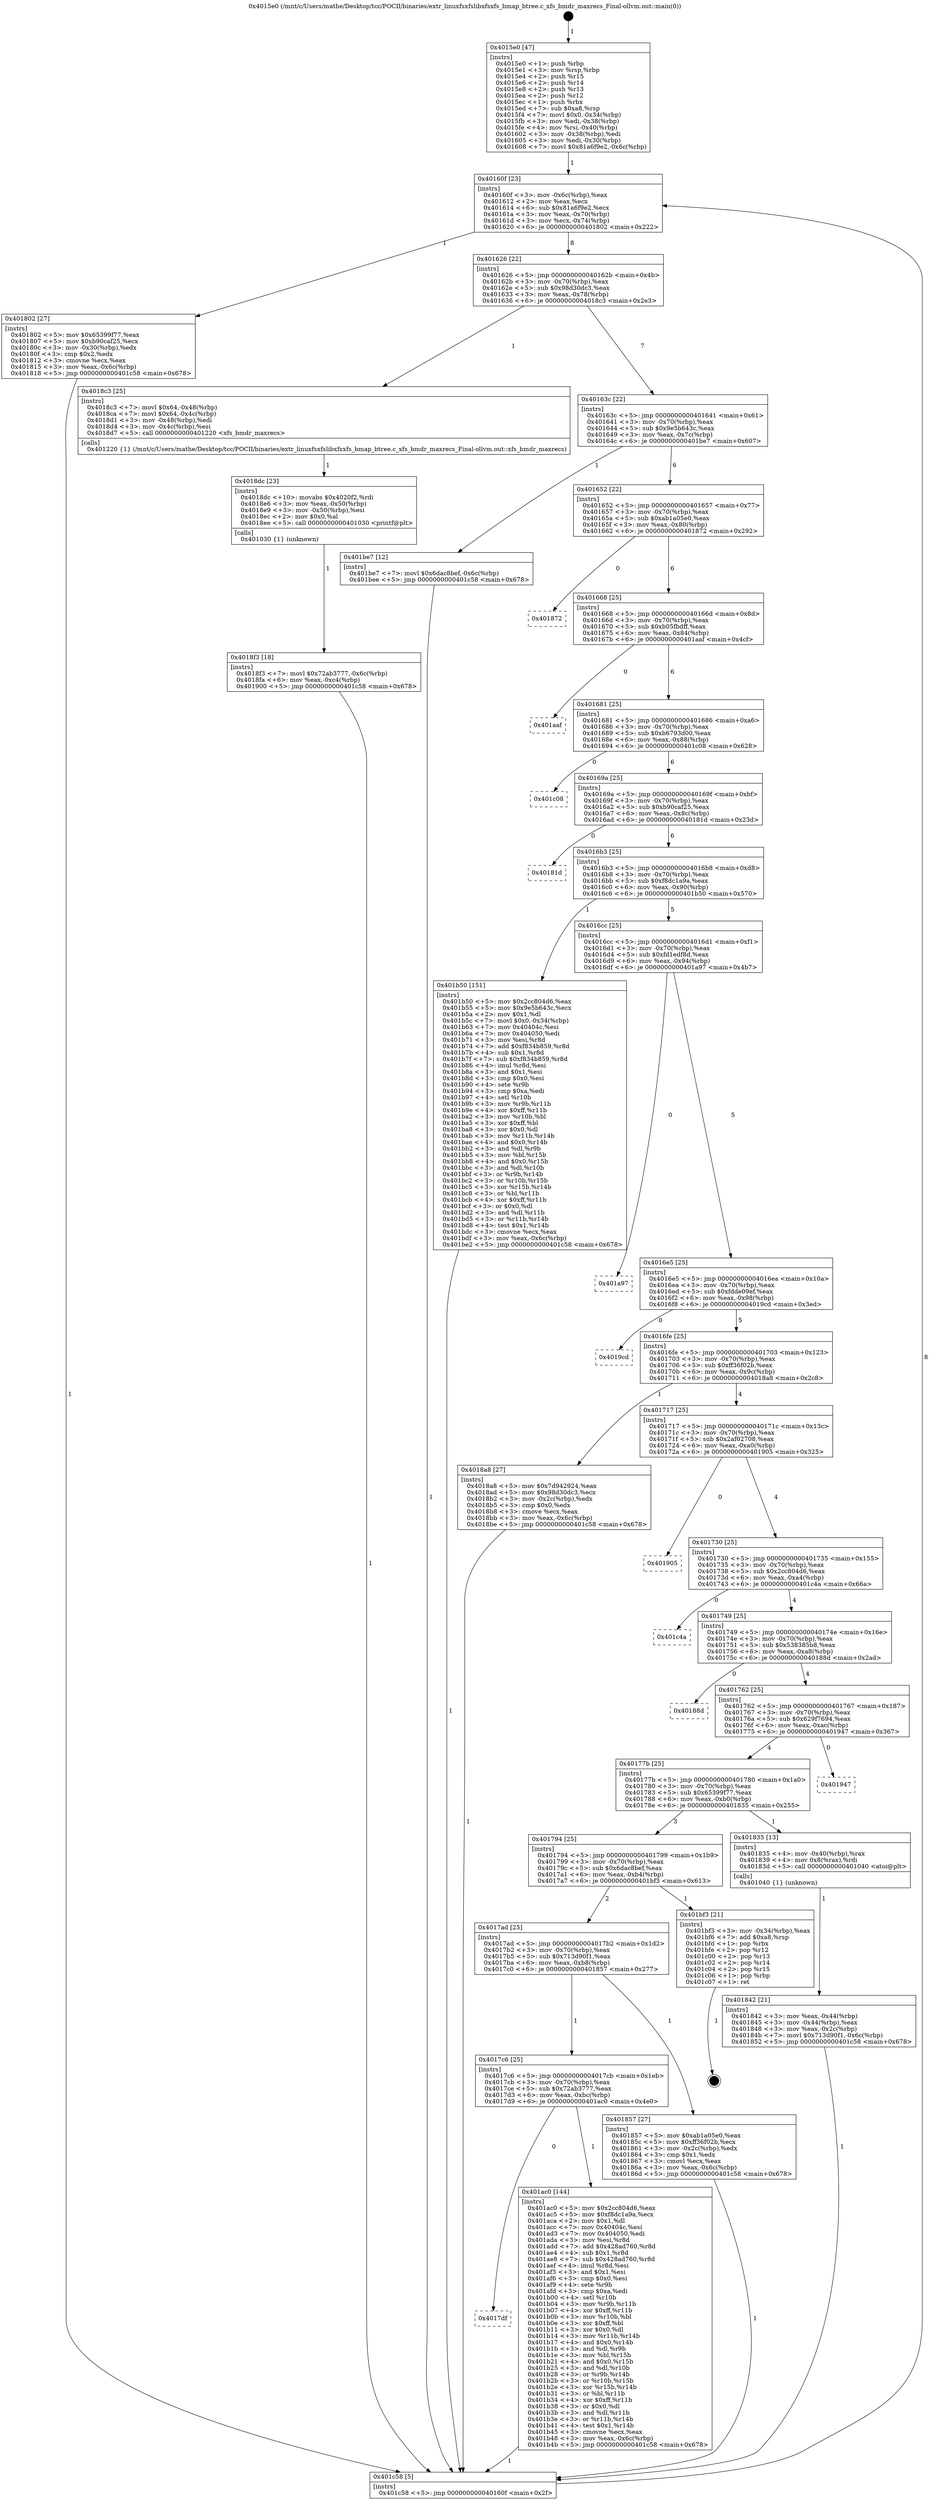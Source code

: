 digraph "0x4015e0" {
  label = "0x4015e0 (/mnt/c/Users/mathe/Desktop/tcc/POCII/binaries/extr_linuxfsxfslibxfsxfs_bmap_btree.c_xfs_bmdr_maxrecs_Final-ollvm.out::main(0))"
  labelloc = "t"
  node[shape=record]

  Entry [label="",width=0.3,height=0.3,shape=circle,fillcolor=black,style=filled]
  "0x40160f" [label="{
     0x40160f [23]\l
     | [instrs]\l
     &nbsp;&nbsp;0x40160f \<+3\>: mov -0x6c(%rbp),%eax\l
     &nbsp;&nbsp;0x401612 \<+2\>: mov %eax,%ecx\l
     &nbsp;&nbsp;0x401614 \<+6\>: sub $0x81a6f9e2,%ecx\l
     &nbsp;&nbsp;0x40161a \<+3\>: mov %eax,-0x70(%rbp)\l
     &nbsp;&nbsp;0x40161d \<+3\>: mov %ecx,-0x74(%rbp)\l
     &nbsp;&nbsp;0x401620 \<+6\>: je 0000000000401802 \<main+0x222\>\l
  }"]
  "0x401802" [label="{
     0x401802 [27]\l
     | [instrs]\l
     &nbsp;&nbsp;0x401802 \<+5\>: mov $0x65399f77,%eax\l
     &nbsp;&nbsp;0x401807 \<+5\>: mov $0xb90caf25,%ecx\l
     &nbsp;&nbsp;0x40180c \<+3\>: mov -0x30(%rbp),%edx\l
     &nbsp;&nbsp;0x40180f \<+3\>: cmp $0x2,%edx\l
     &nbsp;&nbsp;0x401812 \<+3\>: cmovne %ecx,%eax\l
     &nbsp;&nbsp;0x401815 \<+3\>: mov %eax,-0x6c(%rbp)\l
     &nbsp;&nbsp;0x401818 \<+5\>: jmp 0000000000401c58 \<main+0x678\>\l
  }"]
  "0x401626" [label="{
     0x401626 [22]\l
     | [instrs]\l
     &nbsp;&nbsp;0x401626 \<+5\>: jmp 000000000040162b \<main+0x4b\>\l
     &nbsp;&nbsp;0x40162b \<+3\>: mov -0x70(%rbp),%eax\l
     &nbsp;&nbsp;0x40162e \<+5\>: sub $0x98d30dc3,%eax\l
     &nbsp;&nbsp;0x401633 \<+3\>: mov %eax,-0x78(%rbp)\l
     &nbsp;&nbsp;0x401636 \<+6\>: je 00000000004018c3 \<main+0x2e3\>\l
  }"]
  "0x401c58" [label="{
     0x401c58 [5]\l
     | [instrs]\l
     &nbsp;&nbsp;0x401c58 \<+5\>: jmp 000000000040160f \<main+0x2f\>\l
  }"]
  "0x4015e0" [label="{
     0x4015e0 [47]\l
     | [instrs]\l
     &nbsp;&nbsp;0x4015e0 \<+1\>: push %rbp\l
     &nbsp;&nbsp;0x4015e1 \<+3\>: mov %rsp,%rbp\l
     &nbsp;&nbsp;0x4015e4 \<+2\>: push %r15\l
     &nbsp;&nbsp;0x4015e6 \<+2\>: push %r14\l
     &nbsp;&nbsp;0x4015e8 \<+2\>: push %r13\l
     &nbsp;&nbsp;0x4015ea \<+2\>: push %r12\l
     &nbsp;&nbsp;0x4015ec \<+1\>: push %rbx\l
     &nbsp;&nbsp;0x4015ed \<+7\>: sub $0xa8,%rsp\l
     &nbsp;&nbsp;0x4015f4 \<+7\>: movl $0x0,-0x34(%rbp)\l
     &nbsp;&nbsp;0x4015fb \<+3\>: mov %edi,-0x38(%rbp)\l
     &nbsp;&nbsp;0x4015fe \<+4\>: mov %rsi,-0x40(%rbp)\l
     &nbsp;&nbsp;0x401602 \<+3\>: mov -0x38(%rbp),%edi\l
     &nbsp;&nbsp;0x401605 \<+3\>: mov %edi,-0x30(%rbp)\l
     &nbsp;&nbsp;0x401608 \<+7\>: movl $0x81a6f9e2,-0x6c(%rbp)\l
  }"]
  Exit [label="",width=0.3,height=0.3,shape=circle,fillcolor=black,style=filled,peripheries=2]
  "0x4018c3" [label="{
     0x4018c3 [25]\l
     | [instrs]\l
     &nbsp;&nbsp;0x4018c3 \<+7\>: movl $0x64,-0x48(%rbp)\l
     &nbsp;&nbsp;0x4018ca \<+7\>: movl $0x64,-0x4c(%rbp)\l
     &nbsp;&nbsp;0x4018d1 \<+3\>: mov -0x48(%rbp),%edi\l
     &nbsp;&nbsp;0x4018d4 \<+3\>: mov -0x4c(%rbp),%esi\l
     &nbsp;&nbsp;0x4018d7 \<+5\>: call 0000000000401220 \<xfs_bmdr_maxrecs\>\l
     | [calls]\l
     &nbsp;&nbsp;0x401220 \{1\} (/mnt/c/Users/mathe/Desktop/tcc/POCII/binaries/extr_linuxfsxfslibxfsxfs_bmap_btree.c_xfs_bmdr_maxrecs_Final-ollvm.out::xfs_bmdr_maxrecs)\l
  }"]
  "0x40163c" [label="{
     0x40163c [22]\l
     | [instrs]\l
     &nbsp;&nbsp;0x40163c \<+5\>: jmp 0000000000401641 \<main+0x61\>\l
     &nbsp;&nbsp;0x401641 \<+3\>: mov -0x70(%rbp),%eax\l
     &nbsp;&nbsp;0x401644 \<+5\>: sub $0x9e5b643c,%eax\l
     &nbsp;&nbsp;0x401649 \<+3\>: mov %eax,-0x7c(%rbp)\l
     &nbsp;&nbsp;0x40164c \<+6\>: je 0000000000401be7 \<main+0x607\>\l
  }"]
  "0x4017df" [label="{
     0x4017df\l
  }", style=dashed]
  "0x401be7" [label="{
     0x401be7 [12]\l
     | [instrs]\l
     &nbsp;&nbsp;0x401be7 \<+7\>: movl $0x6dac8bef,-0x6c(%rbp)\l
     &nbsp;&nbsp;0x401bee \<+5\>: jmp 0000000000401c58 \<main+0x678\>\l
  }"]
  "0x401652" [label="{
     0x401652 [22]\l
     | [instrs]\l
     &nbsp;&nbsp;0x401652 \<+5\>: jmp 0000000000401657 \<main+0x77\>\l
     &nbsp;&nbsp;0x401657 \<+3\>: mov -0x70(%rbp),%eax\l
     &nbsp;&nbsp;0x40165a \<+5\>: sub $0xab1a05e0,%eax\l
     &nbsp;&nbsp;0x40165f \<+3\>: mov %eax,-0x80(%rbp)\l
     &nbsp;&nbsp;0x401662 \<+6\>: je 0000000000401872 \<main+0x292\>\l
  }"]
  "0x401ac0" [label="{
     0x401ac0 [144]\l
     | [instrs]\l
     &nbsp;&nbsp;0x401ac0 \<+5\>: mov $0x2cc804d6,%eax\l
     &nbsp;&nbsp;0x401ac5 \<+5\>: mov $0xf8dc1a9a,%ecx\l
     &nbsp;&nbsp;0x401aca \<+2\>: mov $0x1,%dl\l
     &nbsp;&nbsp;0x401acc \<+7\>: mov 0x40404c,%esi\l
     &nbsp;&nbsp;0x401ad3 \<+7\>: mov 0x404050,%edi\l
     &nbsp;&nbsp;0x401ada \<+3\>: mov %esi,%r8d\l
     &nbsp;&nbsp;0x401add \<+7\>: add $0x428ad760,%r8d\l
     &nbsp;&nbsp;0x401ae4 \<+4\>: sub $0x1,%r8d\l
     &nbsp;&nbsp;0x401ae8 \<+7\>: sub $0x428ad760,%r8d\l
     &nbsp;&nbsp;0x401aef \<+4\>: imul %r8d,%esi\l
     &nbsp;&nbsp;0x401af3 \<+3\>: and $0x1,%esi\l
     &nbsp;&nbsp;0x401af6 \<+3\>: cmp $0x0,%esi\l
     &nbsp;&nbsp;0x401af9 \<+4\>: sete %r9b\l
     &nbsp;&nbsp;0x401afd \<+3\>: cmp $0xa,%edi\l
     &nbsp;&nbsp;0x401b00 \<+4\>: setl %r10b\l
     &nbsp;&nbsp;0x401b04 \<+3\>: mov %r9b,%r11b\l
     &nbsp;&nbsp;0x401b07 \<+4\>: xor $0xff,%r11b\l
     &nbsp;&nbsp;0x401b0b \<+3\>: mov %r10b,%bl\l
     &nbsp;&nbsp;0x401b0e \<+3\>: xor $0xff,%bl\l
     &nbsp;&nbsp;0x401b11 \<+3\>: xor $0x0,%dl\l
     &nbsp;&nbsp;0x401b14 \<+3\>: mov %r11b,%r14b\l
     &nbsp;&nbsp;0x401b17 \<+4\>: and $0x0,%r14b\l
     &nbsp;&nbsp;0x401b1b \<+3\>: and %dl,%r9b\l
     &nbsp;&nbsp;0x401b1e \<+3\>: mov %bl,%r15b\l
     &nbsp;&nbsp;0x401b21 \<+4\>: and $0x0,%r15b\l
     &nbsp;&nbsp;0x401b25 \<+3\>: and %dl,%r10b\l
     &nbsp;&nbsp;0x401b28 \<+3\>: or %r9b,%r14b\l
     &nbsp;&nbsp;0x401b2b \<+3\>: or %r10b,%r15b\l
     &nbsp;&nbsp;0x401b2e \<+3\>: xor %r15b,%r14b\l
     &nbsp;&nbsp;0x401b31 \<+3\>: or %bl,%r11b\l
     &nbsp;&nbsp;0x401b34 \<+4\>: xor $0xff,%r11b\l
     &nbsp;&nbsp;0x401b38 \<+3\>: or $0x0,%dl\l
     &nbsp;&nbsp;0x401b3b \<+3\>: and %dl,%r11b\l
     &nbsp;&nbsp;0x401b3e \<+3\>: or %r11b,%r14b\l
     &nbsp;&nbsp;0x401b41 \<+4\>: test $0x1,%r14b\l
     &nbsp;&nbsp;0x401b45 \<+3\>: cmovne %ecx,%eax\l
     &nbsp;&nbsp;0x401b48 \<+3\>: mov %eax,-0x6c(%rbp)\l
     &nbsp;&nbsp;0x401b4b \<+5\>: jmp 0000000000401c58 \<main+0x678\>\l
  }"]
  "0x401872" [label="{
     0x401872\l
  }", style=dashed]
  "0x401668" [label="{
     0x401668 [25]\l
     | [instrs]\l
     &nbsp;&nbsp;0x401668 \<+5\>: jmp 000000000040166d \<main+0x8d\>\l
     &nbsp;&nbsp;0x40166d \<+3\>: mov -0x70(%rbp),%eax\l
     &nbsp;&nbsp;0x401670 \<+5\>: sub $0xb05fbdff,%eax\l
     &nbsp;&nbsp;0x401675 \<+6\>: mov %eax,-0x84(%rbp)\l
     &nbsp;&nbsp;0x40167b \<+6\>: je 0000000000401aaf \<main+0x4cf\>\l
  }"]
  "0x4018f3" [label="{
     0x4018f3 [18]\l
     | [instrs]\l
     &nbsp;&nbsp;0x4018f3 \<+7\>: movl $0x72ab3777,-0x6c(%rbp)\l
     &nbsp;&nbsp;0x4018fa \<+6\>: mov %eax,-0xc4(%rbp)\l
     &nbsp;&nbsp;0x401900 \<+5\>: jmp 0000000000401c58 \<main+0x678\>\l
  }"]
  "0x401aaf" [label="{
     0x401aaf\l
  }", style=dashed]
  "0x401681" [label="{
     0x401681 [25]\l
     | [instrs]\l
     &nbsp;&nbsp;0x401681 \<+5\>: jmp 0000000000401686 \<main+0xa6\>\l
     &nbsp;&nbsp;0x401686 \<+3\>: mov -0x70(%rbp),%eax\l
     &nbsp;&nbsp;0x401689 \<+5\>: sub $0xb6793d00,%eax\l
     &nbsp;&nbsp;0x40168e \<+6\>: mov %eax,-0x88(%rbp)\l
     &nbsp;&nbsp;0x401694 \<+6\>: je 0000000000401c08 \<main+0x628\>\l
  }"]
  "0x4018dc" [label="{
     0x4018dc [23]\l
     | [instrs]\l
     &nbsp;&nbsp;0x4018dc \<+10\>: movabs $0x4020f2,%rdi\l
     &nbsp;&nbsp;0x4018e6 \<+3\>: mov %eax,-0x50(%rbp)\l
     &nbsp;&nbsp;0x4018e9 \<+3\>: mov -0x50(%rbp),%esi\l
     &nbsp;&nbsp;0x4018ec \<+2\>: mov $0x0,%al\l
     &nbsp;&nbsp;0x4018ee \<+5\>: call 0000000000401030 \<printf@plt\>\l
     | [calls]\l
     &nbsp;&nbsp;0x401030 \{1\} (unknown)\l
  }"]
  "0x401c08" [label="{
     0x401c08\l
  }", style=dashed]
  "0x40169a" [label="{
     0x40169a [25]\l
     | [instrs]\l
     &nbsp;&nbsp;0x40169a \<+5\>: jmp 000000000040169f \<main+0xbf\>\l
     &nbsp;&nbsp;0x40169f \<+3\>: mov -0x70(%rbp),%eax\l
     &nbsp;&nbsp;0x4016a2 \<+5\>: sub $0xb90caf25,%eax\l
     &nbsp;&nbsp;0x4016a7 \<+6\>: mov %eax,-0x8c(%rbp)\l
     &nbsp;&nbsp;0x4016ad \<+6\>: je 000000000040181d \<main+0x23d\>\l
  }"]
  "0x4017c6" [label="{
     0x4017c6 [25]\l
     | [instrs]\l
     &nbsp;&nbsp;0x4017c6 \<+5\>: jmp 00000000004017cb \<main+0x1eb\>\l
     &nbsp;&nbsp;0x4017cb \<+3\>: mov -0x70(%rbp),%eax\l
     &nbsp;&nbsp;0x4017ce \<+5\>: sub $0x72ab3777,%eax\l
     &nbsp;&nbsp;0x4017d3 \<+6\>: mov %eax,-0xbc(%rbp)\l
     &nbsp;&nbsp;0x4017d9 \<+6\>: je 0000000000401ac0 \<main+0x4e0\>\l
  }"]
  "0x40181d" [label="{
     0x40181d\l
  }", style=dashed]
  "0x4016b3" [label="{
     0x4016b3 [25]\l
     | [instrs]\l
     &nbsp;&nbsp;0x4016b3 \<+5\>: jmp 00000000004016b8 \<main+0xd8\>\l
     &nbsp;&nbsp;0x4016b8 \<+3\>: mov -0x70(%rbp),%eax\l
     &nbsp;&nbsp;0x4016bb \<+5\>: sub $0xf8dc1a9a,%eax\l
     &nbsp;&nbsp;0x4016c0 \<+6\>: mov %eax,-0x90(%rbp)\l
     &nbsp;&nbsp;0x4016c6 \<+6\>: je 0000000000401b50 \<main+0x570\>\l
  }"]
  "0x401857" [label="{
     0x401857 [27]\l
     | [instrs]\l
     &nbsp;&nbsp;0x401857 \<+5\>: mov $0xab1a05e0,%eax\l
     &nbsp;&nbsp;0x40185c \<+5\>: mov $0xff36f02b,%ecx\l
     &nbsp;&nbsp;0x401861 \<+3\>: mov -0x2c(%rbp),%edx\l
     &nbsp;&nbsp;0x401864 \<+3\>: cmp $0x1,%edx\l
     &nbsp;&nbsp;0x401867 \<+3\>: cmovl %ecx,%eax\l
     &nbsp;&nbsp;0x40186a \<+3\>: mov %eax,-0x6c(%rbp)\l
     &nbsp;&nbsp;0x40186d \<+5\>: jmp 0000000000401c58 \<main+0x678\>\l
  }"]
  "0x401b50" [label="{
     0x401b50 [151]\l
     | [instrs]\l
     &nbsp;&nbsp;0x401b50 \<+5\>: mov $0x2cc804d6,%eax\l
     &nbsp;&nbsp;0x401b55 \<+5\>: mov $0x9e5b643c,%ecx\l
     &nbsp;&nbsp;0x401b5a \<+2\>: mov $0x1,%dl\l
     &nbsp;&nbsp;0x401b5c \<+7\>: movl $0x0,-0x34(%rbp)\l
     &nbsp;&nbsp;0x401b63 \<+7\>: mov 0x40404c,%esi\l
     &nbsp;&nbsp;0x401b6a \<+7\>: mov 0x404050,%edi\l
     &nbsp;&nbsp;0x401b71 \<+3\>: mov %esi,%r8d\l
     &nbsp;&nbsp;0x401b74 \<+7\>: add $0xf834b859,%r8d\l
     &nbsp;&nbsp;0x401b7b \<+4\>: sub $0x1,%r8d\l
     &nbsp;&nbsp;0x401b7f \<+7\>: sub $0xf834b859,%r8d\l
     &nbsp;&nbsp;0x401b86 \<+4\>: imul %r8d,%esi\l
     &nbsp;&nbsp;0x401b8a \<+3\>: and $0x1,%esi\l
     &nbsp;&nbsp;0x401b8d \<+3\>: cmp $0x0,%esi\l
     &nbsp;&nbsp;0x401b90 \<+4\>: sete %r9b\l
     &nbsp;&nbsp;0x401b94 \<+3\>: cmp $0xa,%edi\l
     &nbsp;&nbsp;0x401b97 \<+4\>: setl %r10b\l
     &nbsp;&nbsp;0x401b9b \<+3\>: mov %r9b,%r11b\l
     &nbsp;&nbsp;0x401b9e \<+4\>: xor $0xff,%r11b\l
     &nbsp;&nbsp;0x401ba2 \<+3\>: mov %r10b,%bl\l
     &nbsp;&nbsp;0x401ba5 \<+3\>: xor $0xff,%bl\l
     &nbsp;&nbsp;0x401ba8 \<+3\>: xor $0x0,%dl\l
     &nbsp;&nbsp;0x401bab \<+3\>: mov %r11b,%r14b\l
     &nbsp;&nbsp;0x401bae \<+4\>: and $0x0,%r14b\l
     &nbsp;&nbsp;0x401bb2 \<+3\>: and %dl,%r9b\l
     &nbsp;&nbsp;0x401bb5 \<+3\>: mov %bl,%r15b\l
     &nbsp;&nbsp;0x401bb8 \<+4\>: and $0x0,%r15b\l
     &nbsp;&nbsp;0x401bbc \<+3\>: and %dl,%r10b\l
     &nbsp;&nbsp;0x401bbf \<+3\>: or %r9b,%r14b\l
     &nbsp;&nbsp;0x401bc2 \<+3\>: or %r10b,%r15b\l
     &nbsp;&nbsp;0x401bc5 \<+3\>: xor %r15b,%r14b\l
     &nbsp;&nbsp;0x401bc8 \<+3\>: or %bl,%r11b\l
     &nbsp;&nbsp;0x401bcb \<+4\>: xor $0xff,%r11b\l
     &nbsp;&nbsp;0x401bcf \<+3\>: or $0x0,%dl\l
     &nbsp;&nbsp;0x401bd2 \<+3\>: and %dl,%r11b\l
     &nbsp;&nbsp;0x401bd5 \<+3\>: or %r11b,%r14b\l
     &nbsp;&nbsp;0x401bd8 \<+4\>: test $0x1,%r14b\l
     &nbsp;&nbsp;0x401bdc \<+3\>: cmovne %ecx,%eax\l
     &nbsp;&nbsp;0x401bdf \<+3\>: mov %eax,-0x6c(%rbp)\l
     &nbsp;&nbsp;0x401be2 \<+5\>: jmp 0000000000401c58 \<main+0x678\>\l
  }"]
  "0x4016cc" [label="{
     0x4016cc [25]\l
     | [instrs]\l
     &nbsp;&nbsp;0x4016cc \<+5\>: jmp 00000000004016d1 \<main+0xf1\>\l
     &nbsp;&nbsp;0x4016d1 \<+3\>: mov -0x70(%rbp),%eax\l
     &nbsp;&nbsp;0x4016d4 \<+5\>: sub $0xfd1edf8d,%eax\l
     &nbsp;&nbsp;0x4016d9 \<+6\>: mov %eax,-0x94(%rbp)\l
     &nbsp;&nbsp;0x4016df \<+6\>: je 0000000000401a97 \<main+0x4b7\>\l
  }"]
  "0x4017ad" [label="{
     0x4017ad [25]\l
     | [instrs]\l
     &nbsp;&nbsp;0x4017ad \<+5\>: jmp 00000000004017b2 \<main+0x1d2\>\l
     &nbsp;&nbsp;0x4017b2 \<+3\>: mov -0x70(%rbp),%eax\l
     &nbsp;&nbsp;0x4017b5 \<+5\>: sub $0x713d90f1,%eax\l
     &nbsp;&nbsp;0x4017ba \<+6\>: mov %eax,-0xb8(%rbp)\l
     &nbsp;&nbsp;0x4017c0 \<+6\>: je 0000000000401857 \<main+0x277\>\l
  }"]
  "0x401a97" [label="{
     0x401a97\l
  }", style=dashed]
  "0x4016e5" [label="{
     0x4016e5 [25]\l
     | [instrs]\l
     &nbsp;&nbsp;0x4016e5 \<+5\>: jmp 00000000004016ea \<main+0x10a\>\l
     &nbsp;&nbsp;0x4016ea \<+3\>: mov -0x70(%rbp),%eax\l
     &nbsp;&nbsp;0x4016ed \<+5\>: sub $0xfdde09ef,%eax\l
     &nbsp;&nbsp;0x4016f2 \<+6\>: mov %eax,-0x98(%rbp)\l
     &nbsp;&nbsp;0x4016f8 \<+6\>: je 00000000004019cd \<main+0x3ed\>\l
  }"]
  "0x401bf3" [label="{
     0x401bf3 [21]\l
     | [instrs]\l
     &nbsp;&nbsp;0x401bf3 \<+3\>: mov -0x34(%rbp),%eax\l
     &nbsp;&nbsp;0x401bf6 \<+7\>: add $0xa8,%rsp\l
     &nbsp;&nbsp;0x401bfd \<+1\>: pop %rbx\l
     &nbsp;&nbsp;0x401bfe \<+2\>: pop %r12\l
     &nbsp;&nbsp;0x401c00 \<+2\>: pop %r13\l
     &nbsp;&nbsp;0x401c02 \<+2\>: pop %r14\l
     &nbsp;&nbsp;0x401c04 \<+2\>: pop %r15\l
     &nbsp;&nbsp;0x401c06 \<+1\>: pop %rbp\l
     &nbsp;&nbsp;0x401c07 \<+1\>: ret\l
  }"]
  "0x4019cd" [label="{
     0x4019cd\l
  }", style=dashed]
  "0x4016fe" [label="{
     0x4016fe [25]\l
     | [instrs]\l
     &nbsp;&nbsp;0x4016fe \<+5\>: jmp 0000000000401703 \<main+0x123\>\l
     &nbsp;&nbsp;0x401703 \<+3\>: mov -0x70(%rbp),%eax\l
     &nbsp;&nbsp;0x401706 \<+5\>: sub $0xff36f02b,%eax\l
     &nbsp;&nbsp;0x40170b \<+6\>: mov %eax,-0x9c(%rbp)\l
     &nbsp;&nbsp;0x401711 \<+6\>: je 00000000004018a8 \<main+0x2c8\>\l
  }"]
  "0x401842" [label="{
     0x401842 [21]\l
     | [instrs]\l
     &nbsp;&nbsp;0x401842 \<+3\>: mov %eax,-0x44(%rbp)\l
     &nbsp;&nbsp;0x401845 \<+3\>: mov -0x44(%rbp),%eax\l
     &nbsp;&nbsp;0x401848 \<+3\>: mov %eax,-0x2c(%rbp)\l
     &nbsp;&nbsp;0x40184b \<+7\>: movl $0x713d90f1,-0x6c(%rbp)\l
     &nbsp;&nbsp;0x401852 \<+5\>: jmp 0000000000401c58 \<main+0x678\>\l
  }"]
  "0x4018a8" [label="{
     0x4018a8 [27]\l
     | [instrs]\l
     &nbsp;&nbsp;0x4018a8 \<+5\>: mov $0x7d942924,%eax\l
     &nbsp;&nbsp;0x4018ad \<+5\>: mov $0x98d30dc3,%ecx\l
     &nbsp;&nbsp;0x4018b2 \<+3\>: mov -0x2c(%rbp),%edx\l
     &nbsp;&nbsp;0x4018b5 \<+3\>: cmp $0x0,%edx\l
     &nbsp;&nbsp;0x4018b8 \<+3\>: cmove %ecx,%eax\l
     &nbsp;&nbsp;0x4018bb \<+3\>: mov %eax,-0x6c(%rbp)\l
     &nbsp;&nbsp;0x4018be \<+5\>: jmp 0000000000401c58 \<main+0x678\>\l
  }"]
  "0x401717" [label="{
     0x401717 [25]\l
     | [instrs]\l
     &nbsp;&nbsp;0x401717 \<+5\>: jmp 000000000040171c \<main+0x13c\>\l
     &nbsp;&nbsp;0x40171c \<+3\>: mov -0x70(%rbp),%eax\l
     &nbsp;&nbsp;0x40171f \<+5\>: sub $0x2af02708,%eax\l
     &nbsp;&nbsp;0x401724 \<+6\>: mov %eax,-0xa0(%rbp)\l
     &nbsp;&nbsp;0x40172a \<+6\>: je 0000000000401905 \<main+0x325\>\l
  }"]
  "0x401794" [label="{
     0x401794 [25]\l
     | [instrs]\l
     &nbsp;&nbsp;0x401794 \<+5\>: jmp 0000000000401799 \<main+0x1b9\>\l
     &nbsp;&nbsp;0x401799 \<+3\>: mov -0x70(%rbp),%eax\l
     &nbsp;&nbsp;0x40179c \<+5\>: sub $0x6dac8bef,%eax\l
     &nbsp;&nbsp;0x4017a1 \<+6\>: mov %eax,-0xb4(%rbp)\l
     &nbsp;&nbsp;0x4017a7 \<+6\>: je 0000000000401bf3 \<main+0x613\>\l
  }"]
  "0x401905" [label="{
     0x401905\l
  }", style=dashed]
  "0x401730" [label="{
     0x401730 [25]\l
     | [instrs]\l
     &nbsp;&nbsp;0x401730 \<+5\>: jmp 0000000000401735 \<main+0x155\>\l
     &nbsp;&nbsp;0x401735 \<+3\>: mov -0x70(%rbp),%eax\l
     &nbsp;&nbsp;0x401738 \<+5\>: sub $0x2cc804d6,%eax\l
     &nbsp;&nbsp;0x40173d \<+6\>: mov %eax,-0xa4(%rbp)\l
     &nbsp;&nbsp;0x401743 \<+6\>: je 0000000000401c4a \<main+0x66a\>\l
  }"]
  "0x401835" [label="{
     0x401835 [13]\l
     | [instrs]\l
     &nbsp;&nbsp;0x401835 \<+4\>: mov -0x40(%rbp),%rax\l
     &nbsp;&nbsp;0x401839 \<+4\>: mov 0x8(%rax),%rdi\l
     &nbsp;&nbsp;0x40183d \<+5\>: call 0000000000401040 \<atoi@plt\>\l
     | [calls]\l
     &nbsp;&nbsp;0x401040 \{1\} (unknown)\l
  }"]
  "0x401c4a" [label="{
     0x401c4a\l
  }", style=dashed]
  "0x401749" [label="{
     0x401749 [25]\l
     | [instrs]\l
     &nbsp;&nbsp;0x401749 \<+5\>: jmp 000000000040174e \<main+0x16e\>\l
     &nbsp;&nbsp;0x40174e \<+3\>: mov -0x70(%rbp),%eax\l
     &nbsp;&nbsp;0x401751 \<+5\>: sub $0x538385b8,%eax\l
     &nbsp;&nbsp;0x401756 \<+6\>: mov %eax,-0xa8(%rbp)\l
     &nbsp;&nbsp;0x40175c \<+6\>: je 000000000040188d \<main+0x2ad\>\l
  }"]
  "0x40177b" [label="{
     0x40177b [25]\l
     | [instrs]\l
     &nbsp;&nbsp;0x40177b \<+5\>: jmp 0000000000401780 \<main+0x1a0\>\l
     &nbsp;&nbsp;0x401780 \<+3\>: mov -0x70(%rbp),%eax\l
     &nbsp;&nbsp;0x401783 \<+5\>: sub $0x65399f77,%eax\l
     &nbsp;&nbsp;0x401788 \<+6\>: mov %eax,-0xb0(%rbp)\l
     &nbsp;&nbsp;0x40178e \<+6\>: je 0000000000401835 \<main+0x255\>\l
  }"]
  "0x40188d" [label="{
     0x40188d\l
  }", style=dashed]
  "0x401762" [label="{
     0x401762 [25]\l
     | [instrs]\l
     &nbsp;&nbsp;0x401762 \<+5\>: jmp 0000000000401767 \<main+0x187\>\l
     &nbsp;&nbsp;0x401767 \<+3\>: mov -0x70(%rbp),%eax\l
     &nbsp;&nbsp;0x40176a \<+5\>: sub $0x629f7694,%eax\l
     &nbsp;&nbsp;0x40176f \<+6\>: mov %eax,-0xac(%rbp)\l
     &nbsp;&nbsp;0x401775 \<+6\>: je 0000000000401947 \<main+0x367\>\l
  }"]
  "0x401947" [label="{
     0x401947\l
  }", style=dashed]
  Entry -> "0x4015e0" [label=" 1"]
  "0x40160f" -> "0x401802" [label=" 1"]
  "0x40160f" -> "0x401626" [label=" 8"]
  "0x401802" -> "0x401c58" [label=" 1"]
  "0x4015e0" -> "0x40160f" [label=" 1"]
  "0x401c58" -> "0x40160f" [label=" 8"]
  "0x401bf3" -> Exit [label=" 1"]
  "0x401626" -> "0x4018c3" [label=" 1"]
  "0x401626" -> "0x40163c" [label=" 7"]
  "0x401be7" -> "0x401c58" [label=" 1"]
  "0x40163c" -> "0x401be7" [label=" 1"]
  "0x40163c" -> "0x401652" [label=" 6"]
  "0x401b50" -> "0x401c58" [label=" 1"]
  "0x401652" -> "0x401872" [label=" 0"]
  "0x401652" -> "0x401668" [label=" 6"]
  "0x401ac0" -> "0x401c58" [label=" 1"]
  "0x401668" -> "0x401aaf" [label=" 0"]
  "0x401668" -> "0x401681" [label=" 6"]
  "0x4017c6" -> "0x401ac0" [label=" 1"]
  "0x401681" -> "0x401c08" [label=" 0"]
  "0x401681" -> "0x40169a" [label=" 6"]
  "0x4017c6" -> "0x4017df" [label=" 0"]
  "0x40169a" -> "0x40181d" [label=" 0"]
  "0x40169a" -> "0x4016b3" [label=" 6"]
  "0x4018f3" -> "0x401c58" [label=" 1"]
  "0x4016b3" -> "0x401b50" [label=" 1"]
  "0x4016b3" -> "0x4016cc" [label=" 5"]
  "0x4018dc" -> "0x4018f3" [label=" 1"]
  "0x4016cc" -> "0x401a97" [label=" 0"]
  "0x4016cc" -> "0x4016e5" [label=" 5"]
  "0x4018a8" -> "0x401c58" [label=" 1"]
  "0x4016e5" -> "0x4019cd" [label=" 0"]
  "0x4016e5" -> "0x4016fe" [label=" 5"]
  "0x401857" -> "0x401c58" [label=" 1"]
  "0x4016fe" -> "0x4018a8" [label=" 1"]
  "0x4016fe" -> "0x401717" [label=" 4"]
  "0x4017ad" -> "0x401857" [label=" 1"]
  "0x401717" -> "0x401905" [label=" 0"]
  "0x401717" -> "0x401730" [label=" 4"]
  "0x4018c3" -> "0x4018dc" [label=" 1"]
  "0x401730" -> "0x401c4a" [label=" 0"]
  "0x401730" -> "0x401749" [label=" 4"]
  "0x401794" -> "0x4017ad" [label=" 2"]
  "0x401749" -> "0x40188d" [label=" 0"]
  "0x401749" -> "0x401762" [label=" 4"]
  "0x4017ad" -> "0x4017c6" [label=" 1"]
  "0x401762" -> "0x401947" [label=" 0"]
  "0x401762" -> "0x40177b" [label=" 4"]
  "0x401794" -> "0x401bf3" [label=" 1"]
  "0x40177b" -> "0x401835" [label=" 1"]
  "0x40177b" -> "0x401794" [label=" 3"]
  "0x401835" -> "0x401842" [label=" 1"]
  "0x401842" -> "0x401c58" [label=" 1"]
}
